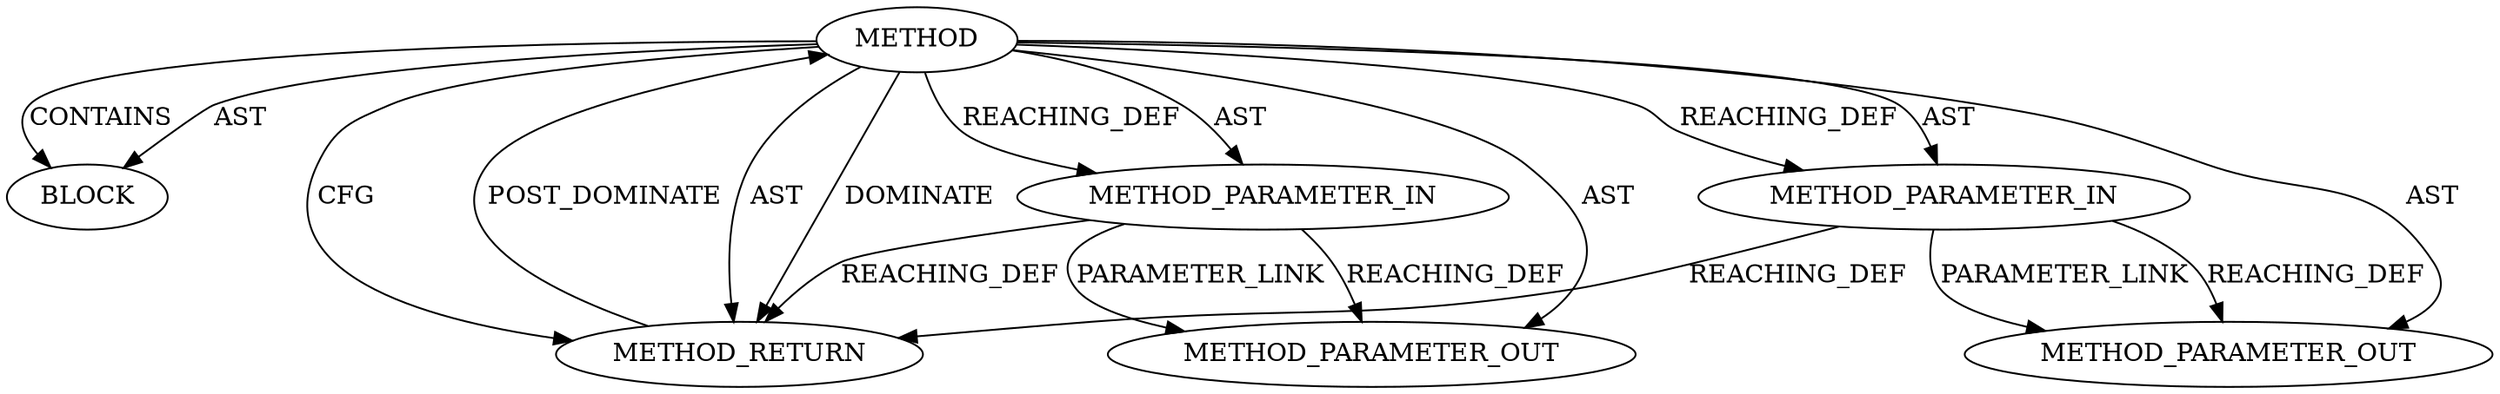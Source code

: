 digraph {
  20185 [label=BLOCK ORDER=1 ARGUMENT_INDEX=1 CODE="<empty>" TYPE_FULL_NAME="ANY"]
  20186 [label=METHOD_RETURN ORDER=2 CODE="RET" TYPE_FULL_NAME="ANY" EVALUATION_STRATEGY="BY_VALUE"]
  20183 [label=METHOD_PARAMETER_IN ORDER=1 CODE="p1" IS_VARIADIC=false TYPE_FULL_NAME="ANY" EVALUATION_STRATEGY="BY_VALUE" INDEX=1 NAME="p1"]
  22084 [label=METHOD_PARAMETER_OUT ORDER=1 CODE="p1" IS_VARIADIC=false TYPE_FULL_NAME="ANY" EVALUATION_STRATEGY="BY_VALUE" INDEX=1 NAME="p1"]
  20184 [label=METHOD_PARAMETER_IN ORDER=2 CODE="p2" IS_VARIADIC=false TYPE_FULL_NAME="ANY" EVALUATION_STRATEGY="BY_VALUE" INDEX=2 NAME="p2"]
  22085 [label=METHOD_PARAMETER_OUT ORDER=2 CODE="p2" IS_VARIADIC=false TYPE_FULL_NAME="ANY" EVALUATION_STRATEGY="BY_VALUE" INDEX=2 NAME="p2"]
  20182 [label=METHOD AST_PARENT_TYPE="NAMESPACE_BLOCK" AST_PARENT_FULL_NAME="<global>" ORDER=0 CODE="<empty>" FULL_NAME="skb_put" IS_EXTERNAL=true FILENAME="<empty>" SIGNATURE="" NAME="skb_put"]
  20182 -> 20184 [label=REACHING_DEF VARIABLE=""]
  20182 -> 20184 [label=AST ]
  20182 -> 20186 [label=DOMINATE ]
  20184 -> 22085 [label=PARAMETER_LINK ]
  20182 -> 22084 [label=AST ]
  20182 -> 20186 [label=AST ]
  20184 -> 22085 [label=REACHING_DEF VARIABLE="p2"]
  20184 -> 20186 [label=REACHING_DEF VARIABLE="p2"]
  20182 -> 22085 [label=AST ]
  20183 -> 22084 [label=REACHING_DEF VARIABLE="p1"]
  20182 -> 20186 [label=CFG ]
  20182 -> 20185 [label=CONTAINS ]
  20182 -> 20183 [label=REACHING_DEF VARIABLE=""]
  20182 -> 20183 [label=AST ]
  20183 -> 20186 [label=REACHING_DEF VARIABLE="p1"]
  20186 -> 20182 [label=POST_DOMINATE ]
  20183 -> 22084 [label=PARAMETER_LINK ]
  20182 -> 20185 [label=AST ]
}
